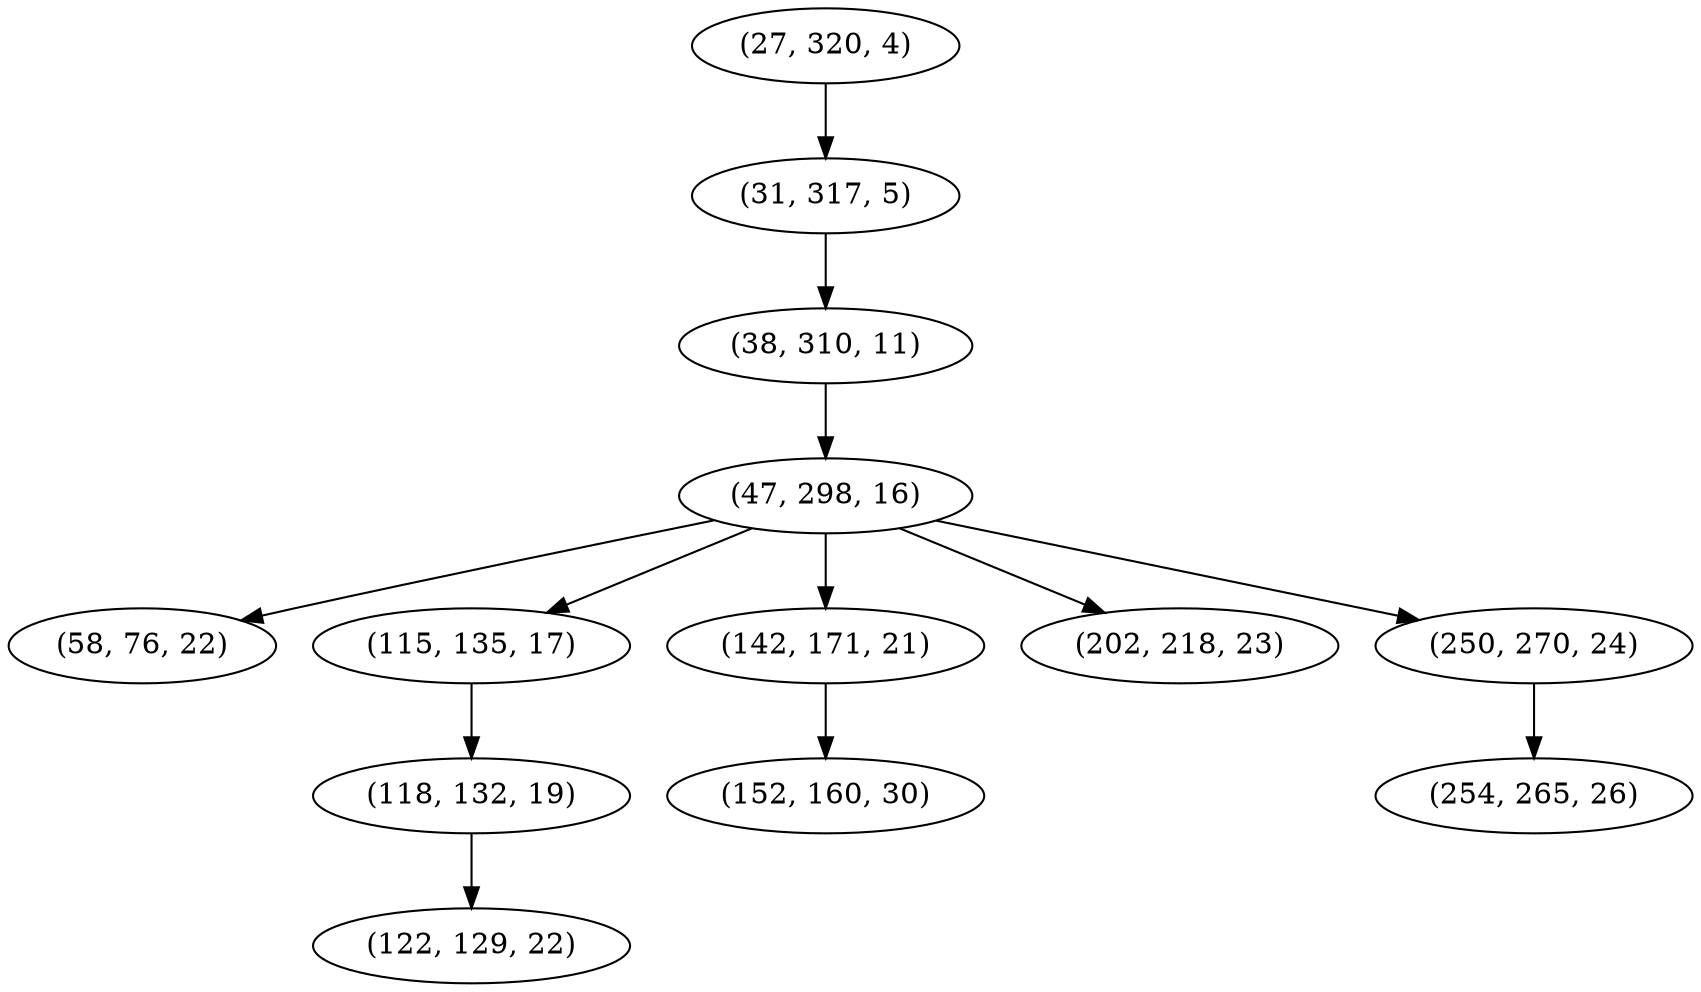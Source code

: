 digraph tree {
    "(27, 320, 4)";
    "(31, 317, 5)";
    "(38, 310, 11)";
    "(47, 298, 16)";
    "(58, 76, 22)";
    "(115, 135, 17)";
    "(118, 132, 19)";
    "(122, 129, 22)";
    "(142, 171, 21)";
    "(152, 160, 30)";
    "(202, 218, 23)";
    "(250, 270, 24)";
    "(254, 265, 26)";
    "(27, 320, 4)" -> "(31, 317, 5)";
    "(31, 317, 5)" -> "(38, 310, 11)";
    "(38, 310, 11)" -> "(47, 298, 16)";
    "(47, 298, 16)" -> "(58, 76, 22)";
    "(47, 298, 16)" -> "(115, 135, 17)";
    "(47, 298, 16)" -> "(142, 171, 21)";
    "(47, 298, 16)" -> "(202, 218, 23)";
    "(47, 298, 16)" -> "(250, 270, 24)";
    "(115, 135, 17)" -> "(118, 132, 19)";
    "(118, 132, 19)" -> "(122, 129, 22)";
    "(142, 171, 21)" -> "(152, 160, 30)";
    "(250, 270, 24)" -> "(254, 265, 26)";
}
